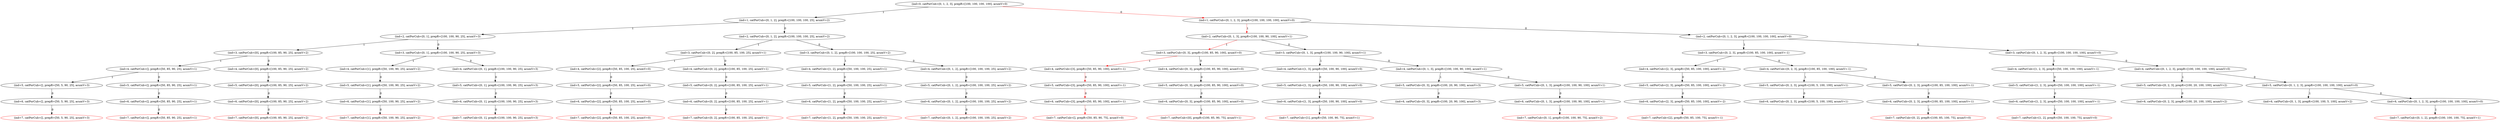 strict digraph G {
  1 [ label="(ind=6, catPorCub=[], prepR=[50, 5, 90, 25], acumV=3)" ];
  2 [ color="red" label="(ind=7, catPorCub=[], prepR=[50, 5, 90, 25], acumV=3)" ];
  3 [ label="(ind=5, catPorCub=[], prepR=[50, 5, 90, 25], acumV=3)" ];
  4 [ label="(ind=4, catPorCub=[], prepR=[50, 85, 90, 25], acumV=1)" ];
  5 [ label="(ind=6, catPorCub=[], prepR=[50, 85, 90, 25], acumV=1)" ];
  6 [ color="red" label="(ind=7, catPorCub=[], prepR=[50, 85, 90, 25], acumV=1)" ];
  7 [ label="(ind=5, catPorCub=[], prepR=[50, 85, 90, 25], acumV=1)" ];
  8 [ label="(ind=3, catPorCub=[0], prepR=[100, 85, 90, 25], acumV=2)" ];
  9 [ label="(ind=6, catPorCub=[0], prepR=[100, 85, 90, 25], acumV=2)" ];
  10 [ color="red" label="(ind=7, catPorCub=[0], prepR=[100, 85, 90, 25], acumV=2)" ];
  11 [ label="(ind=5, catPorCub=[0], prepR=[100, 85, 90, 25], acumV=2)" ];
  12 [ label="(ind=4, catPorCub=[0], prepR=[100, 85, 90, 25], acumV=2)" ];
  13 [ label="(ind=2, catPorCub=[0, 1], prepR=[100, 100, 90, 25], acumV=3)" ];
  14 [ label="(ind=6, catPorCub=[1], prepR=[50, 100, 90, 25], acumV=2)" ];
  15 [ color="red" label="(ind=7, catPorCub=[1], prepR=[50, 100, 90, 25], acumV=2)" ];
  16 [ label="(ind=5, catPorCub=[1], prepR=[50, 100, 90, 25], acumV=2)" ];
  17 [ label="(ind=4, catPorCub=[1], prepR=[50, 100, 90, 25], acumV=2)" ];
  18 [ label="(ind=3, catPorCub=[0, 1], prepR=[100, 100, 90, 25], acumV=3)" ];
  19 [ label="(ind=6, catPorCub=[0, 1], prepR=[100, 100, 90, 25], acumV=3)" ];
  20 [ color="red" label="(ind=7, catPorCub=[0, 1], prepR=[100, 100, 90, 25], acumV=3)" ];
  21 [ label="(ind=5, catPorCub=[0, 1], prepR=[100, 100, 90, 25], acumV=3)" ];
  22 [ label="(ind=4, catPorCub=[0, 1], prepR=[100, 100, 90, 25], acumV=3)" ];
  23 [ label="(ind=1, catPorCub=[0, 1, 2], prepR=[100, 100, 100, 25], acumV=2)" ];
  24 [ label="(ind=6, catPorCub=[2], prepR=[50, 85, 100, 25], acumV=0)" ];
  25 [ color="red" label="(ind=7, catPorCub=[2], prepR=[50, 85, 100, 25], acumV=0)" ];
  26 [ label="(ind=5, catPorCub=[2], prepR=[50, 85, 100, 25], acumV=0)" ];
  27 [ label="(ind=4, catPorCub=[2], prepR=[50, 85, 100, 25], acumV=0)" ];
  28 [ label="(ind=3, catPorCub=[0, 2], prepR=[100, 85, 100, 25], acumV=1)" ];
  29 [ label="(ind=6, catPorCub=[0, 2], prepR=[100, 85, 100, 25], acumV=1)" ];
  30 [ color="red" label="(ind=7, catPorCub=[0, 2], prepR=[100, 85, 100, 25], acumV=1)" ];
  31 [ label="(ind=5, catPorCub=[0, 2], prepR=[100, 85, 100, 25], acumV=1)" ];
  32 [ label="(ind=4, catPorCub=[0, 2], prepR=[100, 85, 100, 25], acumV=1)" ];
  33 [ label="(ind=2, catPorCub=[0, 1, 2], prepR=[100, 100, 100, 25], acumV=2)" ];
  34 [ label="(ind=6, catPorCub=[1, 2], prepR=[50, 100, 100, 25], acumV=1)" ];
  35 [ color="red" label="(ind=7, catPorCub=[1, 2], prepR=[50, 100, 100, 25], acumV=1)" ];
  36 [ label="(ind=5, catPorCub=[1, 2], prepR=[50, 100, 100, 25], acumV=1)" ];
  37 [ label="(ind=4, catPorCub=[1, 2], prepR=[50, 100, 100, 25], acumV=1)" ];
  38 [ label="(ind=3, catPorCub=[0, 1, 2], prepR=[100, 100, 100, 25], acumV=2)" ];
  39 [ label="(ind=6, catPorCub=[0, 1, 2], prepR=[100, 100, 100, 25], acumV=2)" ];
  40 [ color="red" label="(ind=7, catPorCub=[0, 1, 2], prepR=[100, 100, 100, 25], acumV=2)" ];
  41 [ label="(ind=5, catPorCub=[0, 1, 2], prepR=[100, 100, 100, 25], acumV=2)" ];
  42 [ label="(ind=4, catPorCub=[0, 1, 2], prepR=[100, 100, 100, 25], acumV=2)" ];
  43 [ label="(ind=0, catPorCub=[0, 1, 2, 3], prepR=[100, 100, 100, 100], acumV=0)" ];
  44 [ label="(ind=6, catPorCub=[3], prepR=[50, 85, 90, 100], acumV=-1)" ];
  45 [ color="red" label="(ind=7, catPorCub=[], prepR=[50, 85, 90, 75], acumV=0)" ];
  46 [ label="(ind=5, catPorCub=[3], prepR=[50, 85, 90, 100], acumV=-1)" ];
  47 [ label="(ind=4, catPorCub=[3], prepR=[50, 85, 90, 100], acumV=-1)" ];
  48 [ label="(ind=3, catPorCub=[0, 3], prepR=[100, 85, 90, 100], acumV=0)" ];
  49 [ label="(ind=6, catPorCub=[0, 3], prepR=[100, 85, 90, 100], acumV=0)" ];
  50 [ color="red" label="(ind=7, catPorCub=[0], prepR=[100, 85, 90, 75], acumV=1)" ];
  51 [ label="(ind=5, catPorCub=[0, 3], prepR=[100, 85, 90, 100], acumV=0)" ];
  52 [ label="(ind=4, catPorCub=[0, 3], prepR=[100, 85, 90, 100], acumV=0)" ];
  53 [ label="(ind=2, catPorCub=[0, 1, 3], prepR=[100, 100, 90, 100], acumV=1)" ];
  54 [ label="(ind=6, catPorCub=[1, 3], prepR=[50, 100, 90, 100], acumV=0)" ];
  55 [ color="red" label="(ind=7, catPorCub=[1], prepR=[50, 100, 90, 75], acumV=1)" ];
  56 [ label="(ind=5, catPorCub=[1, 3], prepR=[50, 100, 90, 100], acumV=0)" ];
  57 [ label="(ind=4, catPorCub=[1, 3], prepR=[50, 100, 90, 100], acumV=0)" ];
  58 [ label="(ind=3, catPorCub=[0, 1, 3], prepR=[100, 100, 90, 100], acumV=1)" ];
  59 [ label="(ind=5, catPorCub=[0, 3], prepR=[100, 20, 90, 100], acumV=3)" ];
  60 [ label="(ind=6, catPorCub=[0, 3], prepR=[100, 20, 90, 100], acumV=3)" ];
  61 [ label="(ind=4, catPorCub=[0, 1, 3], prepR=[100, 100, 90, 100], acumV=1)" ];
  62 [ label="(ind=6, catPorCub=[0, 1, 3], prepR=[100, 100, 90, 100], acumV=1)" ];
  63 [ color="red" label="(ind=7, catPorCub=[0, 1], prepR=[100, 100, 90, 75], acumV=2)" ];
  64 [ label="(ind=5, catPorCub=[0, 1, 3], prepR=[100, 100, 90, 100], acumV=1)" ];
  65 [ label="(ind=1, catPorCub=[0, 1, 2, 3], prepR=[100, 100, 100, 100], acumV=0)" ];
  66 [ label="(ind=6, catPorCub=[2, 3], prepR=[50, 85, 100, 100], acumV=-2)" ];
  67 [ color="red" label="(ind=7, catPorCub=[2], prepR=[50, 85, 100, 75], acumV=-1)" ];
  68 [ label="(ind=5, catPorCub=[2, 3], prepR=[50, 85, 100, 100], acumV=-2)" ];
  69 [ label="(ind=4, catPorCub=[2, 3], prepR=[50, 85, 100, 100], acumV=-2)" ];
  70 [ label="(ind=3, catPorCub=[0, 2, 3], prepR=[100, 85, 100, 100], acumV=-1)" ];
  71 [ label="(ind=5, catPorCub=[0, 2, 3], prepR=[100, 5, 100, 100], acumV=1)" ];
  72 [ label="(ind=6, catPorCub=[0, 2, 3], prepR=[100, 5, 100, 100], acumV=1)" ];
  73 [ label="(ind=4, catPorCub=[0, 2, 3], prepR=[100, 85, 100, 100], acumV=-1)" ];
  74 [ label="(ind=6, catPorCub=[0, 2, 3], prepR=[100, 85, 100, 100], acumV=-1)" ];
  75 [ color="red" label="(ind=7, catPorCub=[0, 2], prepR=[100, 85, 100, 75], acumV=0)" ];
  76 [ label="(ind=5, catPorCub=[0, 2, 3], prepR=[100, 85, 100, 100], acumV=-1)" ];
  77 [ label="(ind=2, catPorCub=[0, 1, 2, 3], prepR=[100, 100, 100, 100], acumV=0)" ];
  78 [ label="(ind=6, catPorCub=[1, 2, 3], prepR=[50, 100, 100, 100], acumV=-1)" ];
  79 [ color="red" label="(ind=7, catPorCub=[1, 2], prepR=[50, 100, 100, 75], acumV=0)" ];
  80 [ label="(ind=5, catPorCub=[1, 2, 3], prepR=[50, 100, 100, 100], acumV=-1)" ];
  81 [ label="(ind=4, catPorCub=[1, 2, 3], prepR=[50, 100, 100, 100], acumV=-1)" ];
  82 [ label="(ind=3, catPorCub=[0, 1, 2, 3], prepR=[100, 100, 100, 100], acumV=0)" ];
  83 [ label="(ind=5, catPorCub=[0, 2, 3], prepR=[100, 20, 100, 100], acumV=2)" ];
  84 [ label="(ind=6, catPorCub=[0, 2, 3], prepR=[100, 20, 100, 100], acumV=2)" ];
  85 [ label="(ind=4, catPorCub=[0, 1, 2, 3], prepR=[100, 100, 100, 100], acumV=0)" ];
  86 [ label="(ind=5, catPorCub=[0, 1, 2, 3], prepR=[100, 100, 100, 100], acumV=0)" ];
  87 [ label="(ind=6, catPorCub=[0, 1, 3], prepR=[100, 100, 5, 100], acumV=2)" ];
  88 [ label="(ind=6, catPorCub=[0, 1, 2, 3], prepR=[100, 100, 100, 100], acumV=0)" ];
  89 [ color="red" label="(ind=7, catPorCub=[0, 1, 2], prepR=[100, 100, 100, 75], acumV=1)" ];
  1 -> 2 [ label="0" ];
  3 -> 1 [ label="0" ];
  4 -> 3 [ label="1" ];
  5 -> 6 [ label="0" ];
  7 -> 5 [ label="0" ];
  4 -> 7 [ label="0" ];
  8 -> 4 [ label="1" ];
  9 -> 10 [ label="0" ];
  11 -> 9 [ label="0" ];
  12 -> 11 [ label="0" ];
  8 -> 12 [ label="0" ];
  13 -> 8 [ label="1" ];
  14 -> 15 [ label="0" ];
  16 -> 14 [ label="0" ];
  17 -> 16 [ label="0" ];
  18 -> 17 [ label="1" ];
  19 -> 20 [ label="0" ];
  21 -> 19 [ label="0" ];
  22 -> 21 [ label="0" ];
  18 -> 22 [ label="0" ];
  13 -> 18 [ label="0" ];
  23 -> 13 [ label="1" ];
  24 -> 25 [ label="0" ];
  26 -> 24 [ label="0" ];
  27 -> 26 [ label="0" ];
  28 -> 27 [ label="1" ];
  29 -> 30 [ label="0" ];
  31 -> 29 [ label="0" ];
  32 -> 31 [ label="0" ];
  28 -> 32 [ label="0" ];
  33 -> 28 [ label="1" ];
  34 -> 35 [ label="0" ];
  36 -> 34 [ label="0" ];
  37 -> 36 [ label="0" ];
  38 -> 37 [ label="1" ];
  39 -> 40 [ label="0" ];
  41 -> 39 [ label="0" ];
  42 -> 41 [ label="0" ];
  38 -> 42 [ label="0" ];
  33 -> 38 [ label="0" ];
  23 -> 33 [ label="0" ];
  43 -> 23 [ label="1" ];
  44 -> 45 [ color="red" label="1" ];
  46 -> 44 [ color="red" label="0" ];
  47 -> 46 [ color="red" label="0" ];
  48 -> 47 [ color="red" label="1" ];
  49 -> 50 [ label="1" ];
  51 -> 49 [ label="0" ];
  52 -> 51 [ label="0" ];
  48 -> 52 [ label="0" ];
  53 -> 48 [ color="red" label="1" ];
  54 -> 55 [ label="1" ];
  56 -> 54 [ label="0" ];
  57 -> 56 [ label="0" ];
  58 -> 57 [ label="1" ];
  59 -> 60 [ label="0" ];
  61 -> 59 [ label="1" ];
  62 -> 63 [ label="1" ];
  64 -> 62 [ label="0" ];
  61 -> 64 [ label="0" ];
  58 -> 61 [ label="0" ];
  53 -> 58 [ label="0" ];
  65 -> 53 [ color="red" label="1" ];
  66 -> 67 [ label="1" ];
  68 -> 66 [ label="0" ];
  69 -> 68 [ label="0" ];
  70 -> 69 [ label="1" ];
  71 -> 72 [ label="0" ];
  73 -> 71 [ label="1" ];
  74 -> 75 [ label="1" ];
  76 -> 74 [ label="0" ];
  73 -> 76 [ label="0" ];
  70 -> 73 [ label="0" ];
  77 -> 70 [ label="1" ];
  78 -> 79 [ label="1" ];
  80 -> 78 [ label="0" ];
  81 -> 80 [ label="0" ];
  82 -> 81 [ label="1" ];
  83 -> 84 [ label="0" ];
  85 -> 83 [ label="1" ];
  86 -> 87 [ label="1" ];
  88 -> 89 [ label="1" ];
  86 -> 88 [ label="0" ];
  85 -> 86 [ label="0" ];
  82 -> 85 [ label="0" ];
  77 -> 82 [ label="0" ];
  65 -> 77 [ label="0" ];
  43 -> 65 [ color="red" label="0" ];
}
